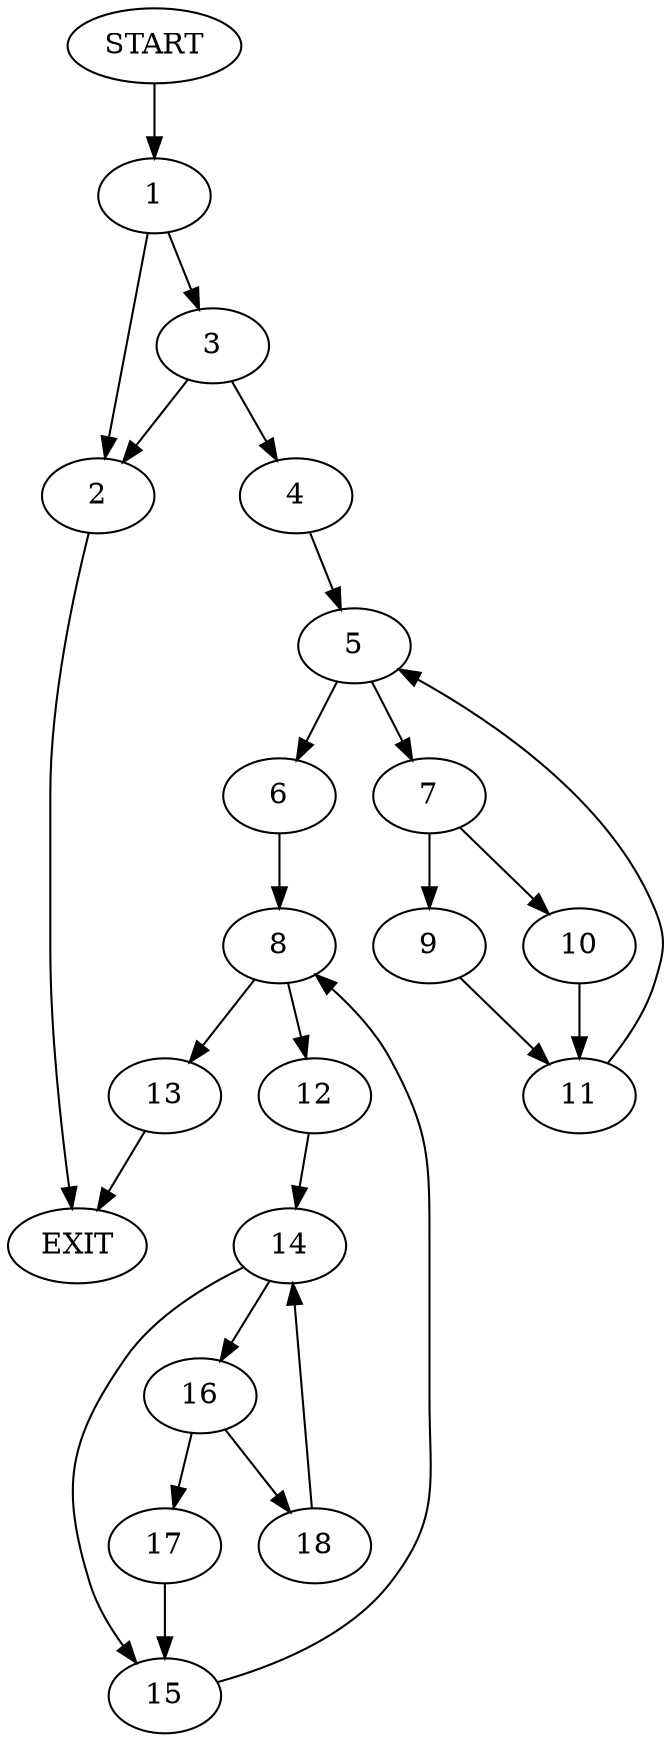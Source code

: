 digraph {
0 [label="START"]
19 [label="EXIT"]
0 -> 1
1 -> 2
1 -> 3
3 -> 4
3 -> 2
2 -> 19
4 -> 5
5 -> 6
5 -> 7
6 -> 8
7 -> 9
7 -> 10
10 -> 11
9 -> 11
11 -> 5
8 -> 12
8 -> 13
13 -> 19
12 -> 14
14 -> 15
14 -> 16
16 -> 17
16 -> 18
15 -> 8
17 -> 15
18 -> 14
}
